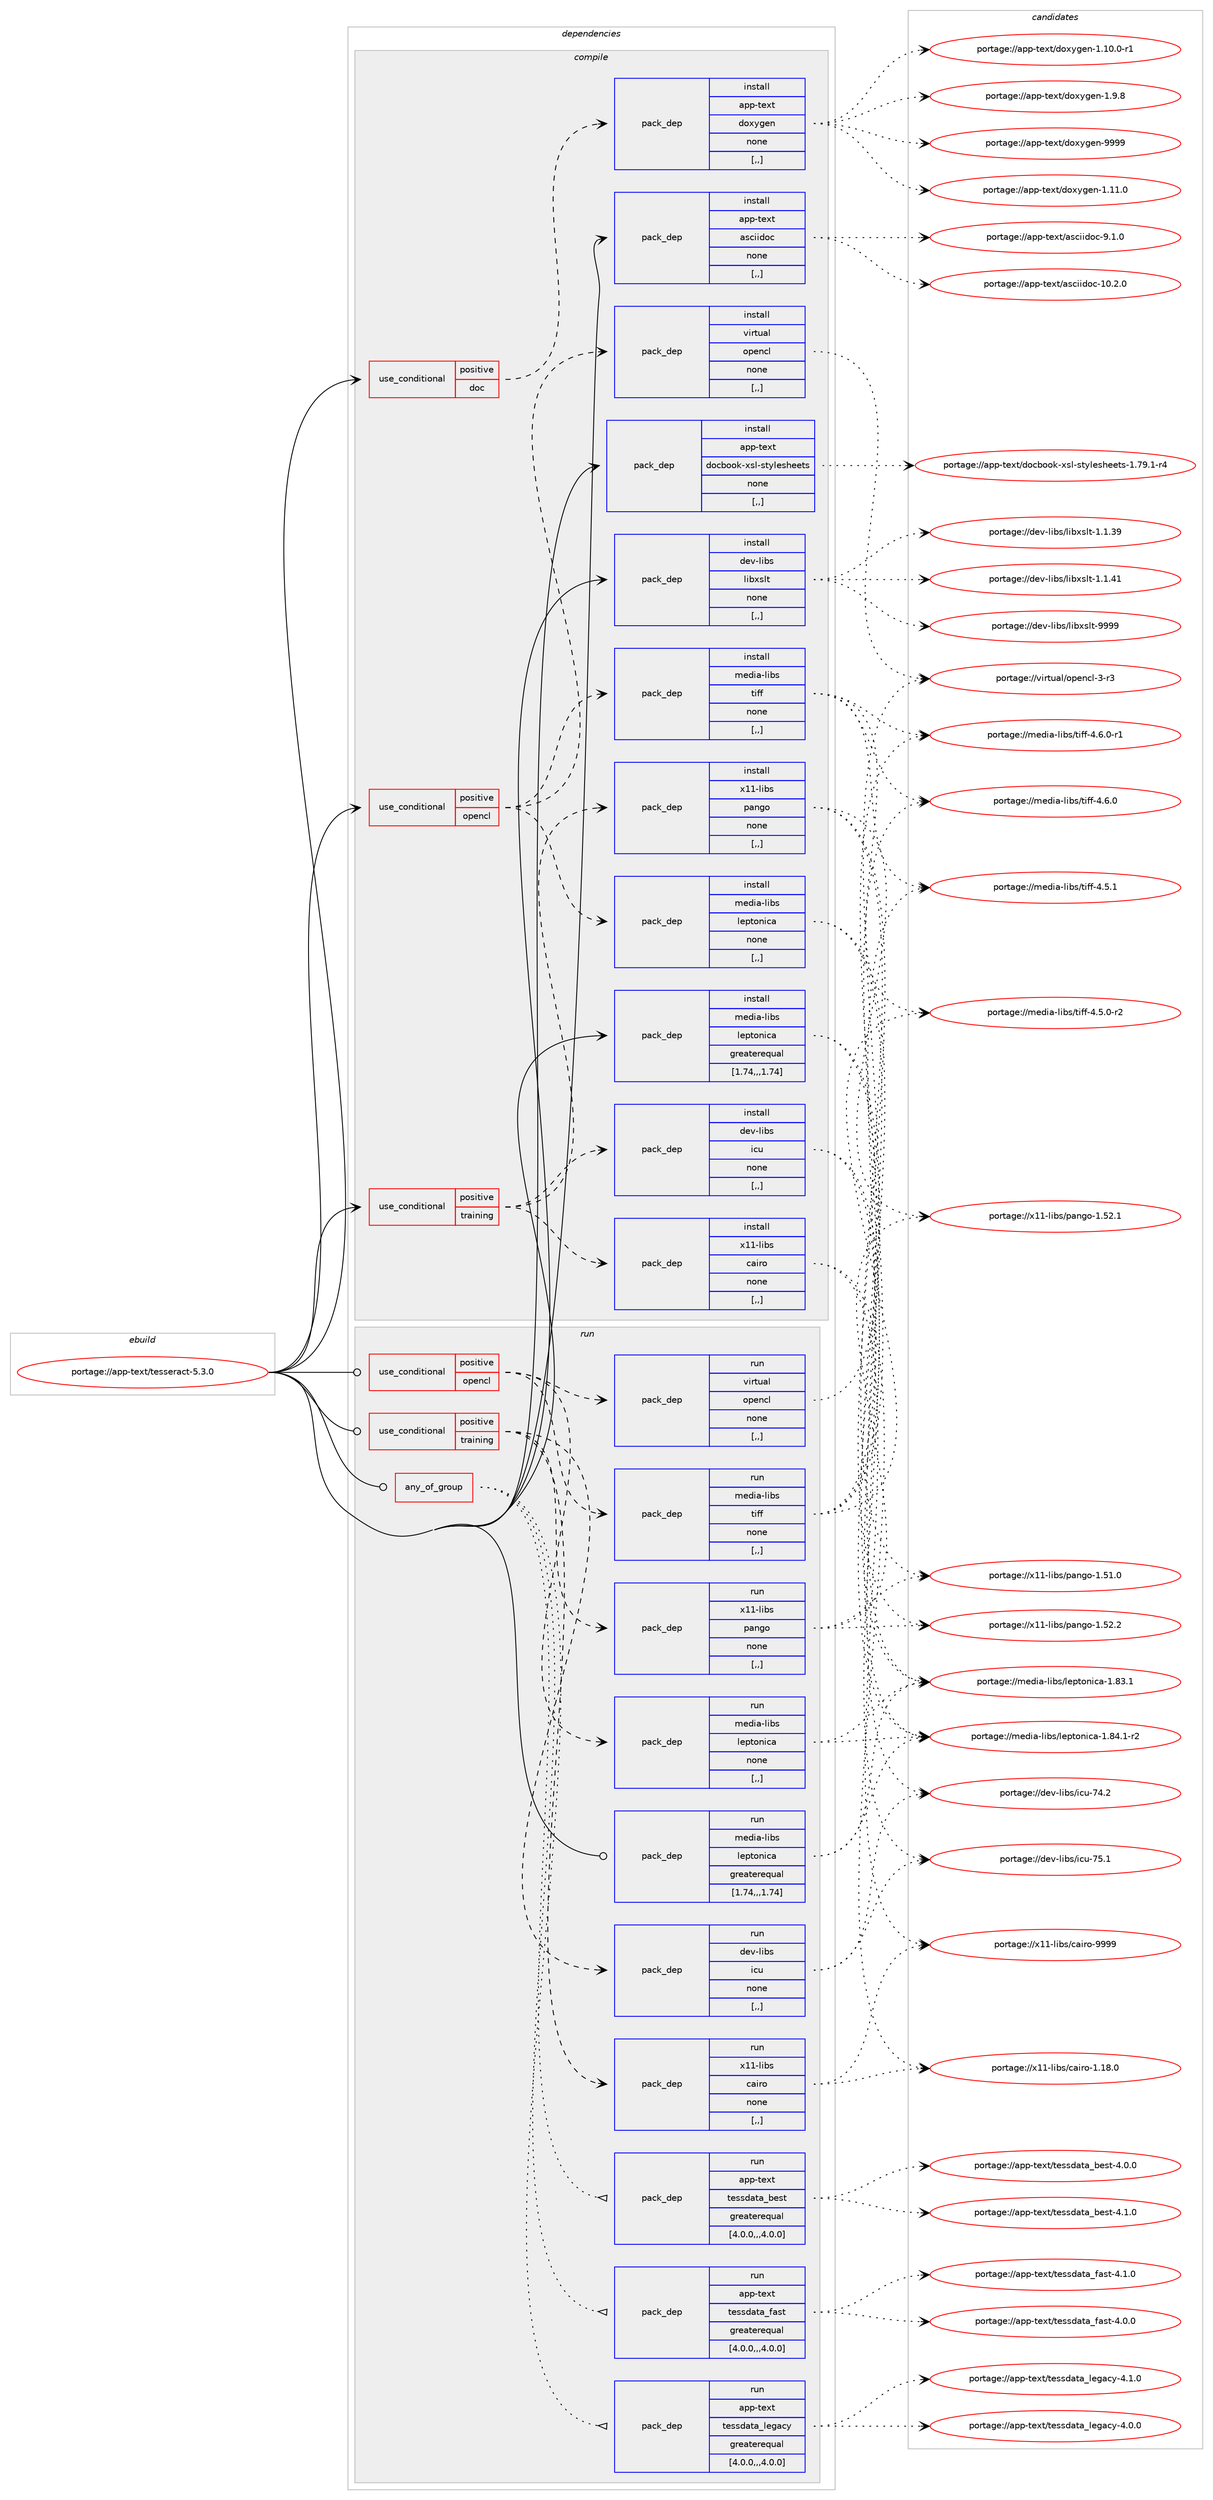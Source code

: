 digraph prolog {

# *************
# Graph options
# *************

newrank=true;
concentrate=true;
compound=true;
graph [rankdir=LR,fontname=Helvetica,fontsize=10,ranksep=1.5];#, ranksep=2.5, nodesep=0.2];
edge  [arrowhead=vee];
node  [fontname=Helvetica,fontsize=10];

# **********
# The ebuild
# **********

subgraph cluster_leftcol {
color=gray;
label=<<i>ebuild</i>>;
id [label="portage://app-text/tesseract-5.3.0", color=red, width=4, href="../app-text/tesseract-5.3.0.svg"];
}

# ****************
# The dependencies
# ****************

subgraph cluster_midcol {
color=gray;
label=<<i>dependencies</i>>;
subgraph cluster_compile {
fillcolor="#eeeeee";
style=filled;
label=<<i>compile</i>>;
subgraph cond15914 {
dependency59552 [label=<<TABLE BORDER="0" CELLBORDER="1" CELLSPACING="0" CELLPADDING="4"><TR><TD ROWSPAN="3" CELLPADDING="10">use_conditional</TD></TR><TR><TD>positive</TD></TR><TR><TD>doc</TD></TR></TABLE>>, shape=none, color=red];
subgraph pack43124 {
dependency59553 [label=<<TABLE BORDER="0" CELLBORDER="1" CELLSPACING="0" CELLPADDING="4" WIDTH="220"><TR><TD ROWSPAN="6" CELLPADDING="30">pack_dep</TD></TR><TR><TD WIDTH="110">install</TD></TR><TR><TD>app-text</TD></TR><TR><TD>doxygen</TD></TR><TR><TD>none</TD></TR><TR><TD>[,,]</TD></TR></TABLE>>, shape=none, color=blue];
}
dependency59552:e -> dependency59553:w [weight=20,style="dashed",arrowhead="vee"];
}
id:e -> dependency59552:w [weight=20,style="solid",arrowhead="vee"];
subgraph cond15915 {
dependency59554 [label=<<TABLE BORDER="0" CELLBORDER="1" CELLSPACING="0" CELLPADDING="4"><TR><TD ROWSPAN="3" CELLPADDING="10">use_conditional</TD></TR><TR><TD>positive</TD></TR><TR><TD>opencl</TD></TR></TABLE>>, shape=none, color=red];
subgraph pack43125 {
dependency59555 [label=<<TABLE BORDER="0" CELLBORDER="1" CELLSPACING="0" CELLPADDING="4" WIDTH="220"><TR><TD ROWSPAN="6" CELLPADDING="30">pack_dep</TD></TR><TR><TD WIDTH="110">install</TD></TR><TR><TD>virtual</TD></TR><TR><TD>opencl</TD></TR><TR><TD>none</TD></TR><TR><TD>[,,]</TD></TR></TABLE>>, shape=none, color=blue];
}
dependency59554:e -> dependency59555:w [weight=20,style="dashed",arrowhead="vee"];
subgraph pack43126 {
dependency59556 [label=<<TABLE BORDER="0" CELLBORDER="1" CELLSPACING="0" CELLPADDING="4" WIDTH="220"><TR><TD ROWSPAN="6" CELLPADDING="30">pack_dep</TD></TR><TR><TD WIDTH="110">install</TD></TR><TR><TD>media-libs</TD></TR><TR><TD>tiff</TD></TR><TR><TD>none</TD></TR><TR><TD>[,,]</TD></TR></TABLE>>, shape=none, color=blue];
}
dependency59554:e -> dependency59556:w [weight=20,style="dashed",arrowhead="vee"];
subgraph pack43127 {
dependency59557 [label=<<TABLE BORDER="0" CELLBORDER="1" CELLSPACING="0" CELLPADDING="4" WIDTH="220"><TR><TD ROWSPAN="6" CELLPADDING="30">pack_dep</TD></TR><TR><TD WIDTH="110">install</TD></TR><TR><TD>media-libs</TD></TR><TR><TD>leptonica</TD></TR><TR><TD>none</TD></TR><TR><TD>[,,]</TD></TR></TABLE>>, shape=none, color=blue];
}
dependency59554:e -> dependency59557:w [weight=20,style="dashed",arrowhead="vee"];
}
id:e -> dependency59554:w [weight=20,style="solid",arrowhead="vee"];
subgraph cond15916 {
dependency59558 [label=<<TABLE BORDER="0" CELLBORDER="1" CELLSPACING="0" CELLPADDING="4"><TR><TD ROWSPAN="3" CELLPADDING="10">use_conditional</TD></TR><TR><TD>positive</TD></TR><TR><TD>training</TD></TR></TABLE>>, shape=none, color=red];
subgraph pack43128 {
dependency59559 [label=<<TABLE BORDER="0" CELLBORDER="1" CELLSPACING="0" CELLPADDING="4" WIDTH="220"><TR><TD ROWSPAN="6" CELLPADDING="30">pack_dep</TD></TR><TR><TD WIDTH="110">install</TD></TR><TR><TD>dev-libs</TD></TR><TR><TD>icu</TD></TR><TR><TD>none</TD></TR><TR><TD>[,,]</TD></TR></TABLE>>, shape=none, color=blue];
}
dependency59558:e -> dependency59559:w [weight=20,style="dashed",arrowhead="vee"];
subgraph pack43129 {
dependency59560 [label=<<TABLE BORDER="0" CELLBORDER="1" CELLSPACING="0" CELLPADDING="4" WIDTH="220"><TR><TD ROWSPAN="6" CELLPADDING="30">pack_dep</TD></TR><TR><TD WIDTH="110">install</TD></TR><TR><TD>x11-libs</TD></TR><TR><TD>pango</TD></TR><TR><TD>none</TD></TR><TR><TD>[,,]</TD></TR></TABLE>>, shape=none, color=blue];
}
dependency59558:e -> dependency59560:w [weight=20,style="dashed",arrowhead="vee"];
subgraph pack43130 {
dependency59561 [label=<<TABLE BORDER="0" CELLBORDER="1" CELLSPACING="0" CELLPADDING="4" WIDTH="220"><TR><TD ROWSPAN="6" CELLPADDING="30">pack_dep</TD></TR><TR><TD WIDTH="110">install</TD></TR><TR><TD>x11-libs</TD></TR><TR><TD>cairo</TD></TR><TR><TD>none</TD></TR><TR><TD>[,,]</TD></TR></TABLE>>, shape=none, color=blue];
}
dependency59558:e -> dependency59561:w [weight=20,style="dashed",arrowhead="vee"];
}
id:e -> dependency59558:w [weight=20,style="solid",arrowhead="vee"];
subgraph pack43131 {
dependency59562 [label=<<TABLE BORDER="0" CELLBORDER="1" CELLSPACING="0" CELLPADDING="4" WIDTH="220"><TR><TD ROWSPAN="6" CELLPADDING="30">pack_dep</TD></TR><TR><TD WIDTH="110">install</TD></TR><TR><TD>app-text</TD></TR><TR><TD>asciidoc</TD></TR><TR><TD>none</TD></TR><TR><TD>[,,]</TD></TR></TABLE>>, shape=none, color=blue];
}
id:e -> dependency59562:w [weight=20,style="solid",arrowhead="vee"];
subgraph pack43132 {
dependency59563 [label=<<TABLE BORDER="0" CELLBORDER="1" CELLSPACING="0" CELLPADDING="4" WIDTH="220"><TR><TD ROWSPAN="6" CELLPADDING="30">pack_dep</TD></TR><TR><TD WIDTH="110">install</TD></TR><TR><TD>app-text</TD></TR><TR><TD>docbook-xsl-stylesheets</TD></TR><TR><TD>none</TD></TR><TR><TD>[,,]</TD></TR></TABLE>>, shape=none, color=blue];
}
id:e -> dependency59563:w [weight=20,style="solid",arrowhead="vee"];
subgraph pack43133 {
dependency59564 [label=<<TABLE BORDER="0" CELLBORDER="1" CELLSPACING="0" CELLPADDING="4" WIDTH="220"><TR><TD ROWSPAN="6" CELLPADDING="30">pack_dep</TD></TR><TR><TD WIDTH="110">install</TD></TR><TR><TD>dev-libs</TD></TR><TR><TD>libxslt</TD></TR><TR><TD>none</TD></TR><TR><TD>[,,]</TD></TR></TABLE>>, shape=none, color=blue];
}
id:e -> dependency59564:w [weight=20,style="solid",arrowhead="vee"];
subgraph pack43134 {
dependency59565 [label=<<TABLE BORDER="0" CELLBORDER="1" CELLSPACING="0" CELLPADDING="4" WIDTH="220"><TR><TD ROWSPAN="6" CELLPADDING="30">pack_dep</TD></TR><TR><TD WIDTH="110">install</TD></TR><TR><TD>media-libs</TD></TR><TR><TD>leptonica</TD></TR><TR><TD>greaterequal</TD></TR><TR><TD>[1.74,,,1.74]</TD></TR></TABLE>>, shape=none, color=blue];
}
id:e -> dependency59565:w [weight=20,style="solid",arrowhead="vee"];
}
subgraph cluster_compileandrun {
fillcolor="#eeeeee";
style=filled;
label=<<i>compile and run</i>>;
}
subgraph cluster_run {
fillcolor="#eeeeee";
style=filled;
label=<<i>run</i>>;
subgraph any453 {
dependency59566 [label=<<TABLE BORDER="0" CELLBORDER="1" CELLSPACING="0" CELLPADDING="4"><TR><TD CELLPADDING="10">any_of_group</TD></TR></TABLE>>, shape=none, color=red];subgraph pack43135 {
dependency59567 [label=<<TABLE BORDER="0" CELLBORDER="1" CELLSPACING="0" CELLPADDING="4" WIDTH="220"><TR><TD ROWSPAN="6" CELLPADDING="30">pack_dep</TD></TR><TR><TD WIDTH="110">run</TD></TR><TR><TD>app-text</TD></TR><TR><TD>tessdata_fast</TD></TR><TR><TD>greaterequal</TD></TR><TR><TD>[4.0.0,,,4.0.0]</TD></TR></TABLE>>, shape=none, color=blue];
}
dependency59566:e -> dependency59567:w [weight=20,style="dotted",arrowhead="oinv"];
subgraph pack43136 {
dependency59568 [label=<<TABLE BORDER="0" CELLBORDER="1" CELLSPACING="0" CELLPADDING="4" WIDTH="220"><TR><TD ROWSPAN="6" CELLPADDING="30">pack_dep</TD></TR><TR><TD WIDTH="110">run</TD></TR><TR><TD>app-text</TD></TR><TR><TD>tessdata_best</TD></TR><TR><TD>greaterequal</TD></TR><TR><TD>[4.0.0,,,4.0.0]</TD></TR></TABLE>>, shape=none, color=blue];
}
dependency59566:e -> dependency59568:w [weight=20,style="dotted",arrowhead="oinv"];
subgraph pack43137 {
dependency59569 [label=<<TABLE BORDER="0" CELLBORDER="1" CELLSPACING="0" CELLPADDING="4" WIDTH="220"><TR><TD ROWSPAN="6" CELLPADDING="30">pack_dep</TD></TR><TR><TD WIDTH="110">run</TD></TR><TR><TD>app-text</TD></TR><TR><TD>tessdata_legacy</TD></TR><TR><TD>greaterequal</TD></TR><TR><TD>[4.0.0,,,4.0.0]</TD></TR></TABLE>>, shape=none, color=blue];
}
dependency59566:e -> dependency59569:w [weight=20,style="dotted",arrowhead="oinv"];
}
id:e -> dependency59566:w [weight=20,style="solid",arrowhead="odot"];
subgraph cond15917 {
dependency59570 [label=<<TABLE BORDER="0" CELLBORDER="1" CELLSPACING="0" CELLPADDING="4"><TR><TD ROWSPAN="3" CELLPADDING="10">use_conditional</TD></TR><TR><TD>positive</TD></TR><TR><TD>opencl</TD></TR></TABLE>>, shape=none, color=red];
subgraph pack43138 {
dependency59571 [label=<<TABLE BORDER="0" CELLBORDER="1" CELLSPACING="0" CELLPADDING="4" WIDTH="220"><TR><TD ROWSPAN="6" CELLPADDING="30">pack_dep</TD></TR><TR><TD WIDTH="110">run</TD></TR><TR><TD>virtual</TD></TR><TR><TD>opencl</TD></TR><TR><TD>none</TD></TR><TR><TD>[,,]</TD></TR></TABLE>>, shape=none, color=blue];
}
dependency59570:e -> dependency59571:w [weight=20,style="dashed",arrowhead="vee"];
subgraph pack43139 {
dependency59572 [label=<<TABLE BORDER="0" CELLBORDER="1" CELLSPACING="0" CELLPADDING="4" WIDTH="220"><TR><TD ROWSPAN="6" CELLPADDING="30">pack_dep</TD></TR><TR><TD WIDTH="110">run</TD></TR><TR><TD>media-libs</TD></TR><TR><TD>tiff</TD></TR><TR><TD>none</TD></TR><TR><TD>[,,]</TD></TR></TABLE>>, shape=none, color=blue];
}
dependency59570:e -> dependency59572:w [weight=20,style="dashed",arrowhead="vee"];
subgraph pack43140 {
dependency59573 [label=<<TABLE BORDER="0" CELLBORDER="1" CELLSPACING="0" CELLPADDING="4" WIDTH="220"><TR><TD ROWSPAN="6" CELLPADDING="30">pack_dep</TD></TR><TR><TD WIDTH="110">run</TD></TR><TR><TD>media-libs</TD></TR><TR><TD>leptonica</TD></TR><TR><TD>none</TD></TR><TR><TD>[,,]</TD></TR></TABLE>>, shape=none, color=blue];
}
dependency59570:e -> dependency59573:w [weight=20,style="dashed",arrowhead="vee"];
}
id:e -> dependency59570:w [weight=20,style="solid",arrowhead="odot"];
subgraph cond15918 {
dependency59574 [label=<<TABLE BORDER="0" CELLBORDER="1" CELLSPACING="0" CELLPADDING="4"><TR><TD ROWSPAN="3" CELLPADDING="10">use_conditional</TD></TR><TR><TD>positive</TD></TR><TR><TD>training</TD></TR></TABLE>>, shape=none, color=red];
subgraph pack43141 {
dependency59575 [label=<<TABLE BORDER="0" CELLBORDER="1" CELLSPACING="0" CELLPADDING="4" WIDTH="220"><TR><TD ROWSPAN="6" CELLPADDING="30">pack_dep</TD></TR><TR><TD WIDTH="110">run</TD></TR><TR><TD>dev-libs</TD></TR><TR><TD>icu</TD></TR><TR><TD>none</TD></TR><TR><TD>[,,]</TD></TR></TABLE>>, shape=none, color=blue];
}
dependency59574:e -> dependency59575:w [weight=20,style="dashed",arrowhead="vee"];
subgraph pack43142 {
dependency59576 [label=<<TABLE BORDER="0" CELLBORDER="1" CELLSPACING="0" CELLPADDING="4" WIDTH="220"><TR><TD ROWSPAN="6" CELLPADDING="30">pack_dep</TD></TR><TR><TD WIDTH="110">run</TD></TR><TR><TD>x11-libs</TD></TR><TR><TD>pango</TD></TR><TR><TD>none</TD></TR><TR><TD>[,,]</TD></TR></TABLE>>, shape=none, color=blue];
}
dependency59574:e -> dependency59576:w [weight=20,style="dashed",arrowhead="vee"];
subgraph pack43143 {
dependency59577 [label=<<TABLE BORDER="0" CELLBORDER="1" CELLSPACING="0" CELLPADDING="4" WIDTH="220"><TR><TD ROWSPAN="6" CELLPADDING="30">pack_dep</TD></TR><TR><TD WIDTH="110">run</TD></TR><TR><TD>x11-libs</TD></TR><TR><TD>cairo</TD></TR><TR><TD>none</TD></TR><TR><TD>[,,]</TD></TR></TABLE>>, shape=none, color=blue];
}
dependency59574:e -> dependency59577:w [weight=20,style="dashed",arrowhead="vee"];
}
id:e -> dependency59574:w [weight=20,style="solid",arrowhead="odot"];
subgraph pack43144 {
dependency59578 [label=<<TABLE BORDER="0" CELLBORDER="1" CELLSPACING="0" CELLPADDING="4" WIDTH="220"><TR><TD ROWSPAN="6" CELLPADDING="30">pack_dep</TD></TR><TR><TD WIDTH="110">run</TD></TR><TR><TD>media-libs</TD></TR><TR><TD>leptonica</TD></TR><TR><TD>greaterequal</TD></TR><TR><TD>[1.74,,,1.74]</TD></TR></TABLE>>, shape=none, color=blue];
}
id:e -> dependency59578:w [weight=20,style="solid",arrowhead="odot"];
}
}

# **************
# The candidates
# **************

subgraph cluster_choices {
rank=same;
color=gray;
label=<<i>candidates</i>>;

subgraph choice43124 {
color=black;
nodesep=1;
choice9711211245116101120116471001111201211031011104557575757 [label="portage://app-text/doxygen-9999", color=red, width=4,href="../app-text/doxygen-9999.svg"];
choice97112112451161011201164710011112012110310111045494649494648 [label="portage://app-text/doxygen-1.11.0", color=red, width=4,href="../app-text/doxygen-1.11.0.svg"];
choice971121124511610112011647100111120121103101110454946494846484511449 [label="portage://app-text/doxygen-1.10.0-r1", color=red, width=4,href="../app-text/doxygen-1.10.0-r1.svg"];
choice971121124511610112011647100111120121103101110454946574656 [label="portage://app-text/doxygen-1.9.8", color=red, width=4,href="../app-text/doxygen-1.9.8.svg"];
dependency59553:e -> choice9711211245116101120116471001111201211031011104557575757:w [style=dotted,weight="100"];
dependency59553:e -> choice97112112451161011201164710011112012110310111045494649494648:w [style=dotted,weight="100"];
dependency59553:e -> choice971121124511610112011647100111120121103101110454946494846484511449:w [style=dotted,weight="100"];
dependency59553:e -> choice971121124511610112011647100111120121103101110454946574656:w [style=dotted,weight="100"];
}
subgraph choice43125 {
color=black;
nodesep=1;
choice11810511411611797108471111121011109910845514511451 [label="portage://virtual/opencl-3-r3", color=red, width=4,href="../virtual/opencl-3-r3.svg"];
dependency59555:e -> choice11810511411611797108471111121011109910845514511451:w [style=dotted,weight="100"];
}
subgraph choice43126 {
color=black;
nodesep=1;
choice109101100105974510810598115471161051021024552465446484511449 [label="portage://media-libs/tiff-4.6.0-r1", color=red, width=4,href="../media-libs/tiff-4.6.0-r1.svg"];
choice10910110010597451081059811547116105102102455246544648 [label="portage://media-libs/tiff-4.6.0", color=red, width=4,href="../media-libs/tiff-4.6.0.svg"];
choice10910110010597451081059811547116105102102455246534649 [label="portage://media-libs/tiff-4.5.1", color=red, width=4,href="../media-libs/tiff-4.5.1.svg"];
choice109101100105974510810598115471161051021024552465346484511450 [label="portage://media-libs/tiff-4.5.0-r2", color=red, width=4,href="../media-libs/tiff-4.5.0-r2.svg"];
dependency59556:e -> choice109101100105974510810598115471161051021024552465446484511449:w [style=dotted,weight="100"];
dependency59556:e -> choice10910110010597451081059811547116105102102455246544648:w [style=dotted,weight="100"];
dependency59556:e -> choice10910110010597451081059811547116105102102455246534649:w [style=dotted,weight="100"];
dependency59556:e -> choice109101100105974510810598115471161051021024552465346484511450:w [style=dotted,weight="100"];
}
subgraph choice43127 {
color=black;
nodesep=1;
choice109101100105974510810598115471081011121161111101059997454946565246494511450 [label="portage://media-libs/leptonica-1.84.1-r2", color=red, width=4,href="../media-libs/leptonica-1.84.1-r2.svg"];
choice10910110010597451081059811547108101112116111110105999745494656514649 [label="portage://media-libs/leptonica-1.83.1", color=red, width=4,href="../media-libs/leptonica-1.83.1.svg"];
dependency59557:e -> choice109101100105974510810598115471081011121161111101059997454946565246494511450:w [style=dotted,weight="100"];
dependency59557:e -> choice10910110010597451081059811547108101112116111110105999745494656514649:w [style=dotted,weight="100"];
}
subgraph choice43128 {
color=black;
nodesep=1;
choice100101118451081059811547105991174555534649 [label="portage://dev-libs/icu-75.1", color=red, width=4,href="../dev-libs/icu-75.1.svg"];
choice100101118451081059811547105991174555524650 [label="portage://dev-libs/icu-74.2", color=red, width=4,href="../dev-libs/icu-74.2.svg"];
dependency59559:e -> choice100101118451081059811547105991174555534649:w [style=dotted,weight="100"];
dependency59559:e -> choice100101118451081059811547105991174555524650:w [style=dotted,weight="100"];
}
subgraph choice43129 {
color=black;
nodesep=1;
choice12049494510810598115471129711010311145494653504650 [label="portage://x11-libs/pango-1.52.2", color=red, width=4,href="../x11-libs/pango-1.52.2.svg"];
choice12049494510810598115471129711010311145494653504649 [label="portage://x11-libs/pango-1.52.1", color=red, width=4,href="../x11-libs/pango-1.52.1.svg"];
choice12049494510810598115471129711010311145494653494648 [label="portage://x11-libs/pango-1.51.0", color=red, width=4,href="../x11-libs/pango-1.51.0.svg"];
dependency59560:e -> choice12049494510810598115471129711010311145494653504650:w [style=dotted,weight="100"];
dependency59560:e -> choice12049494510810598115471129711010311145494653504649:w [style=dotted,weight="100"];
dependency59560:e -> choice12049494510810598115471129711010311145494653494648:w [style=dotted,weight="100"];
}
subgraph choice43130 {
color=black;
nodesep=1;
choice120494945108105981154799971051141114557575757 [label="portage://x11-libs/cairo-9999", color=red, width=4,href="../x11-libs/cairo-9999.svg"];
choice1204949451081059811547999710511411145494649564648 [label="portage://x11-libs/cairo-1.18.0", color=red, width=4,href="../x11-libs/cairo-1.18.0.svg"];
dependency59561:e -> choice120494945108105981154799971051141114557575757:w [style=dotted,weight="100"];
dependency59561:e -> choice1204949451081059811547999710511411145494649564648:w [style=dotted,weight="100"];
}
subgraph choice43131 {
color=black;
nodesep=1;
choice97112112451161011201164797115991051051001119945494846504648 [label="portage://app-text/asciidoc-10.2.0", color=red, width=4,href="../app-text/asciidoc-10.2.0.svg"];
choice971121124511610112011647971159910510510011199455746494648 [label="portage://app-text/asciidoc-9.1.0", color=red, width=4,href="../app-text/asciidoc-9.1.0.svg"];
dependency59562:e -> choice97112112451161011201164797115991051051001119945494846504648:w [style=dotted,weight="100"];
dependency59562:e -> choice971121124511610112011647971159910510510011199455746494648:w [style=dotted,weight="100"];
}
subgraph choice43132 {
color=black;
nodesep=1;
choice97112112451161011201164710011199981111111074512011510845115116121108101115104101101116115454946555746494511452 [label="portage://app-text/docbook-xsl-stylesheets-1.79.1-r4", color=red, width=4,href="../app-text/docbook-xsl-stylesheets-1.79.1-r4.svg"];
dependency59563:e -> choice97112112451161011201164710011199981111111074512011510845115116121108101115104101101116115454946555746494511452:w [style=dotted,weight="100"];
}
subgraph choice43133 {
color=black;
nodesep=1;
choice100101118451081059811547108105981201151081164557575757 [label="portage://dev-libs/libxslt-9999", color=red, width=4,href="../dev-libs/libxslt-9999.svg"];
choice1001011184510810598115471081059812011510811645494649465249 [label="portage://dev-libs/libxslt-1.1.41", color=red, width=4,href="../dev-libs/libxslt-1.1.41.svg"];
choice1001011184510810598115471081059812011510811645494649465157 [label="portage://dev-libs/libxslt-1.1.39", color=red, width=4,href="../dev-libs/libxslt-1.1.39.svg"];
dependency59564:e -> choice100101118451081059811547108105981201151081164557575757:w [style=dotted,weight="100"];
dependency59564:e -> choice1001011184510810598115471081059812011510811645494649465249:w [style=dotted,weight="100"];
dependency59564:e -> choice1001011184510810598115471081059812011510811645494649465157:w [style=dotted,weight="100"];
}
subgraph choice43134 {
color=black;
nodesep=1;
choice109101100105974510810598115471081011121161111101059997454946565246494511450 [label="portage://media-libs/leptonica-1.84.1-r2", color=red, width=4,href="../media-libs/leptonica-1.84.1-r2.svg"];
choice10910110010597451081059811547108101112116111110105999745494656514649 [label="portage://media-libs/leptonica-1.83.1", color=red, width=4,href="../media-libs/leptonica-1.83.1.svg"];
dependency59565:e -> choice109101100105974510810598115471081011121161111101059997454946565246494511450:w [style=dotted,weight="100"];
dependency59565:e -> choice10910110010597451081059811547108101112116111110105999745494656514649:w [style=dotted,weight="100"];
}
subgraph choice43135 {
color=black;
nodesep=1;
choice97112112451161011201164711610111511510097116979510297115116455246494648 [label="portage://app-text/tessdata_fast-4.1.0", color=red, width=4,href="../app-text/tessdata_fast-4.1.0.svg"];
choice97112112451161011201164711610111511510097116979510297115116455246484648 [label="portage://app-text/tessdata_fast-4.0.0", color=red, width=4,href="../app-text/tessdata_fast-4.0.0.svg"];
dependency59567:e -> choice97112112451161011201164711610111511510097116979510297115116455246494648:w [style=dotted,weight="100"];
dependency59567:e -> choice97112112451161011201164711610111511510097116979510297115116455246484648:w [style=dotted,weight="100"];
}
subgraph choice43136 {
color=black;
nodesep=1;
choice97112112451161011201164711610111511510097116979598101115116455246494648 [label="portage://app-text/tessdata_best-4.1.0", color=red, width=4,href="../app-text/tessdata_best-4.1.0.svg"];
choice97112112451161011201164711610111511510097116979598101115116455246484648 [label="portage://app-text/tessdata_best-4.0.0", color=red, width=4,href="../app-text/tessdata_best-4.0.0.svg"];
dependency59568:e -> choice97112112451161011201164711610111511510097116979598101115116455246494648:w [style=dotted,weight="100"];
dependency59568:e -> choice97112112451161011201164711610111511510097116979598101115116455246484648:w [style=dotted,weight="100"];
}
subgraph choice43137 {
color=black;
nodesep=1;
choice9711211245116101120116471161011151151009711697951081011039799121455246494648 [label="portage://app-text/tessdata_legacy-4.1.0", color=red, width=4,href="../app-text/tessdata_legacy-4.1.0.svg"];
choice9711211245116101120116471161011151151009711697951081011039799121455246484648 [label="portage://app-text/tessdata_legacy-4.0.0", color=red, width=4,href="../app-text/tessdata_legacy-4.0.0.svg"];
dependency59569:e -> choice9711211245116101120116471161011151151009711697951081011039799121455246494648:w [style=dotted,weight="100"];
dependency59569:e -> choice9711211245116101120116471161011151151009711697951081011039799121455246484648:w [style=dotted,weight="100"];
}
subgraph choice43138 {
color=black;
nodesep=1;
choice11810511411611797108471111121011109910845514511451 [label="portage://virtual/opencl-3-r3", color=red, width=4,href="../virtual/opencl-3-r3.svg"];
dependency59571:e -> choice11810511411611797108471111121011109910845514511451:w [style=dotted,weight="100"];
}
subgraph choice43139 {
color=black;
nodesep=1;
choice109101100105974510810598115471161051021024552465446484511449 [label="portage://media-libs/tiff-4.6.0-r1", color=red, width=4,href="../media-libs/tiff-4.6.0-r1.svg"];
choice10910110010597451081059811547116105102102455246544648 [label="portage://media-libs/tiff-4.6.0", color=red, width=4,href="../media-libs/tiff-4.6.0.svg"];
choice10910110010597451081059811547116105102102455246534649 [label="portage://media-libs/tiff-4.5.1", color=red, width=4,href="../media-libs/tiff-4.5.1.svg"];
choice109101100105974510810598115471161051021024552465346484511450 [label="portage://media-libs/tiff-4.5.0-r2", color=red, width=4,href="../media-libs/tiff-4.5.0-r2.svg"];
dependency59572:e -> choice109101100105974510810598115471161051021024552465446484511449:w [style=dotted,weight="100"];
dependency59572:e -> choice10910110010597451081059811547116105102102455246544648:w [style=dotted,weight="100"];
dependency59572:e -> choice10910110010597451081059811547116105102102455246534649:w [style=dotted,weight="100"];
dependency59572:e -> choice109101100105974510810598115471161051021024552465346484511450:w [style=dotted,weight="100"];
}
subgraph choice43140 {
color=black;
nodesep=1;
choice109101100105974510810598115471081011121161111101059997454946565246494511450 [label="portage://media-libs/leptonica-1.84.1-r2", color=red, width=4,href="../media-libs/leptonica-1.84.1-r2.svg"];
choice10910110010597451081059811547108101112116111110105999745494656514649 [label="portage://media-libs/leptonica-1.83.1", color=red, width=4,href="../media-libs/leptonica-1.83.1.svg"];
dependency59573:e -> choice109101100105974510810598115471081011121161111101059997454946565246494511450:w [style=dotted,weight="100"];
dependency59573:e -> choice10910110010597451081059811547108101112116111110105999745494656514649:w [style=dotted,weight="100"];
}
subgraph choice43141 {
color=black;
nodesep=1;
choice100101118451081059811547105991174555534649 [label="portage://dev-libs/icu-75.1", color=red, width=4,href="../dev-libs/icu-75.1.svg"];
choice100101118451081059811547105991174555524650 [label="portage://dev-libs/icu-74.2", color=red, width=4,href="../dev-libs/icu-74.2.svg"];
dependency59575:e -> choice100101118451081059811547105991174555534649:w [style=dotted,weight="100"];
dependency59575:e -> choice100101118451081059811547105991174555524650:w [style=dotted,weight="100"];
}
subgraph choice43142 {
color=black;
nodesep=1;
choice12049494510810598115471129711010311145494653504650 [label="portage://x11-libs/pango-1.52.2", color=red, width=4,href="../x11-libs/pango-1.52.2.svg"];
choice12049494510810598115471129711010311145494653504649 [label="portage://x11-libs/pango-1.52.1", color=red, width=4,href="../x11-libs/pango-1.52.1.svg"];
choice12049494510810598115471129711010311145494653494648 [label="portage://x11-libs/pango-1.51.0", color=red, width=4,href="../x11-libs/pango-1.51.0.svg"];
dependency59576:e -> choice12049494510810598115471129711010311145494653504650:w [style=dotted,weight="100"];
dependency59576:e -> choice12049494510810598115471129711010311145494653504649:w [style=dotted,weight="100"];
dependency59576:e -> choice12049494510810598115471129711010311145494653494648:w [style=dotted,weight="100"];
}
subgraph choice43143 {
color=black;
nodesep=1;
choice120494945108105981154799971051141114557575757 [label="portage://x11-libs/cairo-9999", color=red, width=4,href="../x11-libs/cairo-9999.svg"];
choice1204949451081059811547999710511411145494649564648 [label="portage://x11-libs/cairo-1.18.0", color=red, width=4,href="../x11-libs/cairo-1.18.0.svg"];
dependency59577:e -> choice120494945108105981154799971051141114557575757:w [style=dotted,weight="100"];
dependency59577:e -> choice1204949451081059811547999710511411145494649564648:w [style=dotted,weight="100"];
}
subgraph choice43144 {
color=black;
nodesep=1;
choice109101100105974510810598115471081011121161111101059997454946565246494511450 [label="portage://media-libs/leptonica-1.84.1-r2", color=red, width=4,href="../media-libs/leptonica-1.84.1-r2.svg"];
choice10910110010597451081059811547108101112116111110105999745494656514649 [label="portage://media-libs/leptonica-1.83.1", color=red, width=4,href="../media-libs/leptonica-1.83.1.svg"];
dependency59578:e -> choice109101100105974510810598115471081011121161111101059997454946565246494511450:w [style=dotted,weight="100"];
dependency59578:e -> choice10910110010597451081059811547108101112116111110105999745494656514649:w [style=dotted,weight="100"];
}
}

}
